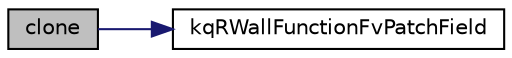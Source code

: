 digraph "clone"
{
  bgcolor="transparent";
  edge [fontname="Helvetica",fontsize="10",labelfontname="Helvetica",labelfontsize="10"];
  node [fontname="Helvetica",fontsize="10",shape=record];
  rankdir="LR";
  Node18 [label="clone",height=0.2,width=0.4,color="black", fillcolor="grey75", style="filled", fontcolor="black"];
  Node18 -> Node19 [color="midnightblue",fontsize="10",style="solid",fontname="Helvetica"];
  Node19 [label="kqRWallFunctionFvPatchField",height=0.2,width=0.4,color="black",URL="$a32141.html#ac7378b142fdf0ec7668a0590756848ef",tooltip="Construct from patch and internal field. "];
}
